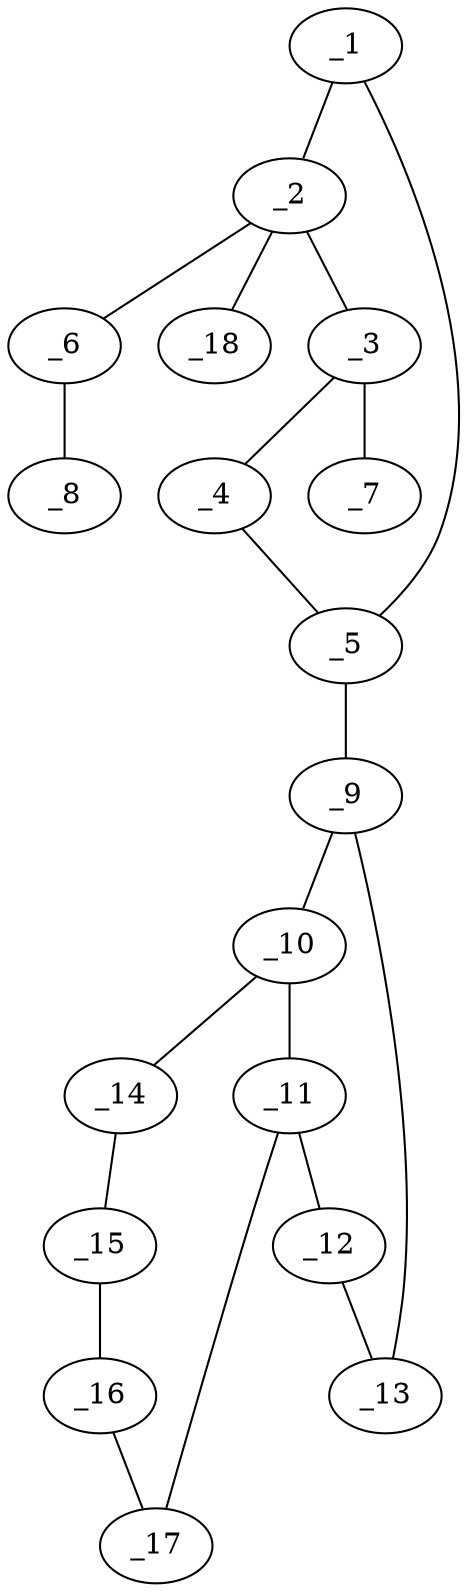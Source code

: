 graph molid690393 {
	_1	 [charge=0,
		chem=2,
		symbol="O  ",
		x="5.9432",
		y="0.4045"];
	_2	 [charge=0,
		chem=1,
		symbol="C  ",
		x="5.9432",
		y="1.4045"];
	_1 -- _2	 [valence=1];
	_5	 [charge=0,
		chem=1,
		symbol="C  ",
		x="4.9921",
		y="0.0955"];
	_1 -- _5	 [valence=1];
	_3	 [charge=0,
		chem=1,
		symbol="C  ",
		x="4.9921",
		y="1.7135"];
	_2 -- _3	 [valence=1];
	_6	 [charge=0,
		chem=1,
		symbol="C  ",
		x="6.2522",
		y="2.3556"];
	_2 -- _6	 [valence=1];
	_18	 [charge=0,
		chem=1,
		symbol="C  ",
		x="6.9432",
		y="1.4045"];
	_2 -- _18	 [valence=1];
	_4	 [charge=0,
		chem=1,
		symbol="C  ",
		x="4.4043",
		y="0.9045"];
	_3 -- _4	 [valence=1];
	_7	 [charge=0,
		chem=2,
		symbol="O  ",
		x="4.6831",
		y="2.6646"];
	_3 -- _7	 [valence=1];
	_4 -- _5	 [valence=1];
	_9	 [charge=0,
		chem=4,
		symbol="N  ",
		x="4.6831",
		y="-0.8556"];
	_5 -- _9	 [valence=1];
	_8	 [charge=0,
		chem=2,
		symbol="O  ",
		x="7.2303",
		y="2.5635"];
	_6 -- _8	 [valence=1];
	_10	 [charge=0,
		chem=1,
		symbol="C  ",
		x="3.7321",
		y="-1.1646"];
	_9 -- _10	 [valence=1];
	_13	 [charge=0,
		chem=1,
		symbol="C  ",
		x="5.2709",
		y="-1.6646"];
	_9 -- _13	 [valence=1];
	_11	 [charge=0,
		chem=1,
		symbol="C  ",
		x="3.7321",
		y="-2.1646"];
	_10 -- _11	 [valence=2];
	_14	 [charge=0,
		chem=4,
		symbol="N  ",
		x="2.866",
		y="-0.6646"];
	_10 -- _14	 [valence=1];
	_12	 [charge=0,
		chem=4,
		symbol="N  ",
		x="4.6831",
		y="-2.4736"];
	_11 -- _12	 [valence=1];
	_17	 [charge=0,
		chem=1,
		symbol="C  ",
		x="2.866",
		y="-2.6646"];
	_11 -- _17	 [valence=1];
	_12 -- _13	 [valence=2];
	_15	 [charge=0,
		chem=1,
		symbol="C  ",
		x=2,
		y="-1.1646"];
	_14 -- _15	 [valence=2];
	_16	 [charge=0,
		chem=4,
		symbol="N  ",
		x=2,
		y="-2.1646"];
	_15 -- _16	 [valence=1];
	_16 -- _17	 [valence=2];
}
